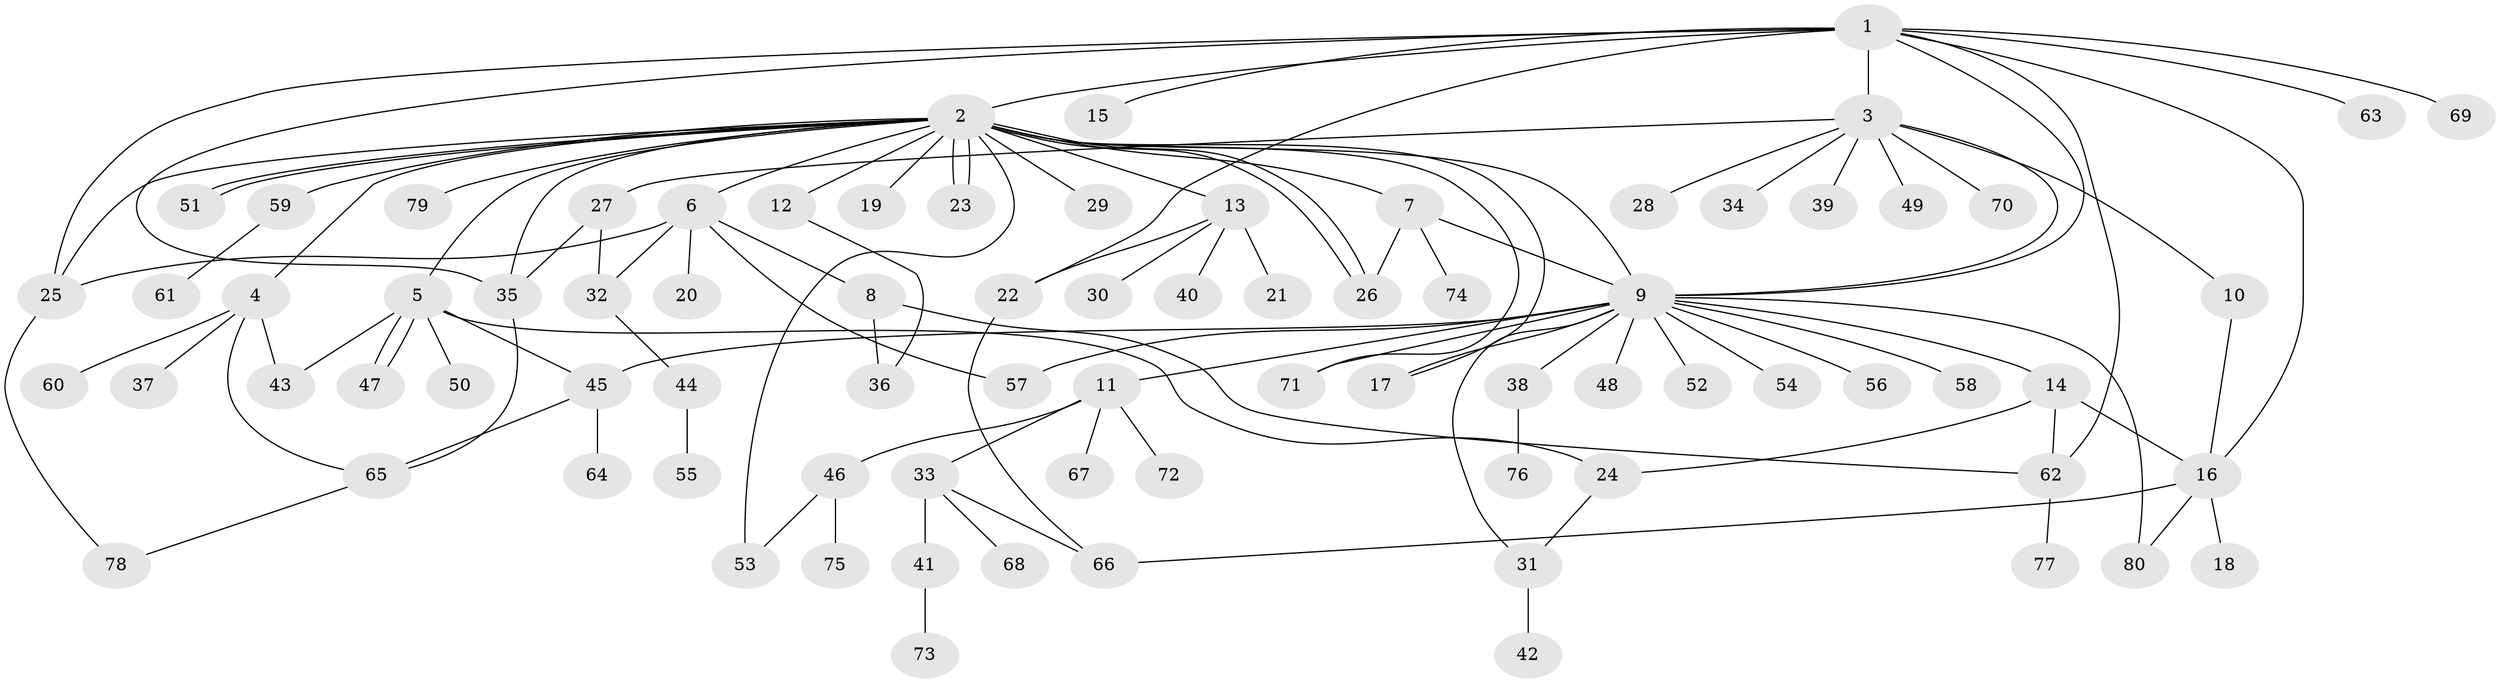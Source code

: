 // coarse degree distribution, {12: 0.025, 26: 0.025, 5: 0.1, 7: 0.025, 1: 0.55, 3: 0.075, 2: 0.15, 6: 0.025, 4: 0.025}
// Generated by graph-tools (version 1.1) at 2025/18/03/04/25 18:18:16]
// undirected, 80 vertices, 112 edges
graph export_dot {
graph [start="1"]
  node [color=gray90,style=filled];
  1;
  2;
  3;
  4;
  5;
  6;
  7;
  8;
  9;
  10;
  11;
  12;
  13;
  14;
  15;
  16;
  17;
  18;
  19;
  20;
  21;
  22;
  23;
  24;
  25;
  26;
  27;
  28;
  29;
  30;
  31;
  32;
  33;
  34;
  35;
  36;
  37;
  38;
  39;
  40;
  41;
  42;
  43;
  44;
  45;
  46;
  47;
  48;
  49;
  50;
  51;
  52;
  53;
  54;
  55;
  56;
  57;
  58;
  59;
  60;
  61;
  62;
  63;
  64;
  65;
  66;
  67;
  68;
  69;
  70;
  71;
  72;
  73;
  74;
  75;
  76;
  77;
  78;
  79;
  80;
  1 -- 2;
  1 -- 3;
  1 -- 9;
  1 -- 15;
  1 -- 16;
  1 -- 22;
  1 -- 25;
  1 -- 35;
  1 -- 62;
  1 -- 63;
  1 -- 69;
  2 -- 4;
  2 -- 5;
  2 -- 6;
  2 -- 7;
  2 -- 9;
  2 -- 12;
  2 -- 13;
  2 -- 17;
  2 -- 19;
  2 -- 23;
  2 -- 23;
  2 -- 25;
  2 -- 26;
  2 -- 26;
  2 -- 29;
  2 -- 35;
  2 -- 51;
  2 -- 51;
  2 -- 53;
  2 -- 59;
  2 -- 71;
  2 -- 79;
  3 -- 9;
  3 -- 10;
  3 -- 27;
  3 -- 28;
  3 -- 34;
  3 -- 39;
  3 -- 49;
  3 -- 70;
  4 -- 37;
  4 -- 43;
  4 -- 60;
  4 -- 65;
  5 -- 24;
  5 -- 43;
  5 -- 45;
  5 -- 47;
  5 -- 47;
  5 -- 50;
  6 -- 8;
  6 -- 20;
  6 -- 25;
  6 -- 32;
  6 -- 57;
  7 -- 9;
  7 -- 26;
  7 -- 74;
  8 -- 36;
  8 -- 62;
  9 -- 11;
  9 -- 14;
  9 -- 17;
  9 -- 31;
  9 -- 38;
  9 -- 45;
  9 -- 48;
  9 -- 52;
  9 -- 54;
  9 -- 56;
  9 -- 57;
  9 -- 58;
  9 -- 71;
  9 -- 80;
  10 -- 16;
  11 -- 33;
  11 -- 46;
  11 -- 67;
  11 -- 72;
  12 -- 36;
  13 -- 21;
  13 -- 22;
  13 -- 30;
  13 -- 40;
  14 -- 16;
  14 -- 24;
  14 -- 62;
  16 -- 18;
  16 -- 66;
  16 -- 80;
  22 -- 66;
  24 -- 31;
  25 -- 78;
  27 -- 32;
  27 -- 35;
  31 -- 42;
  32 -- 44;
  33 -- 41;
  33 -- 66;
  33 -- 68;
  35 -- 65;
  38 -- 76;
  41 -- 73;
  44 -- 55;
  45 -- 64;
  45 -- 65;
  46 -- 53;
  46 -- 75;
  59 -- 61;
  62 -- 77;
  65 -- 78;
}
